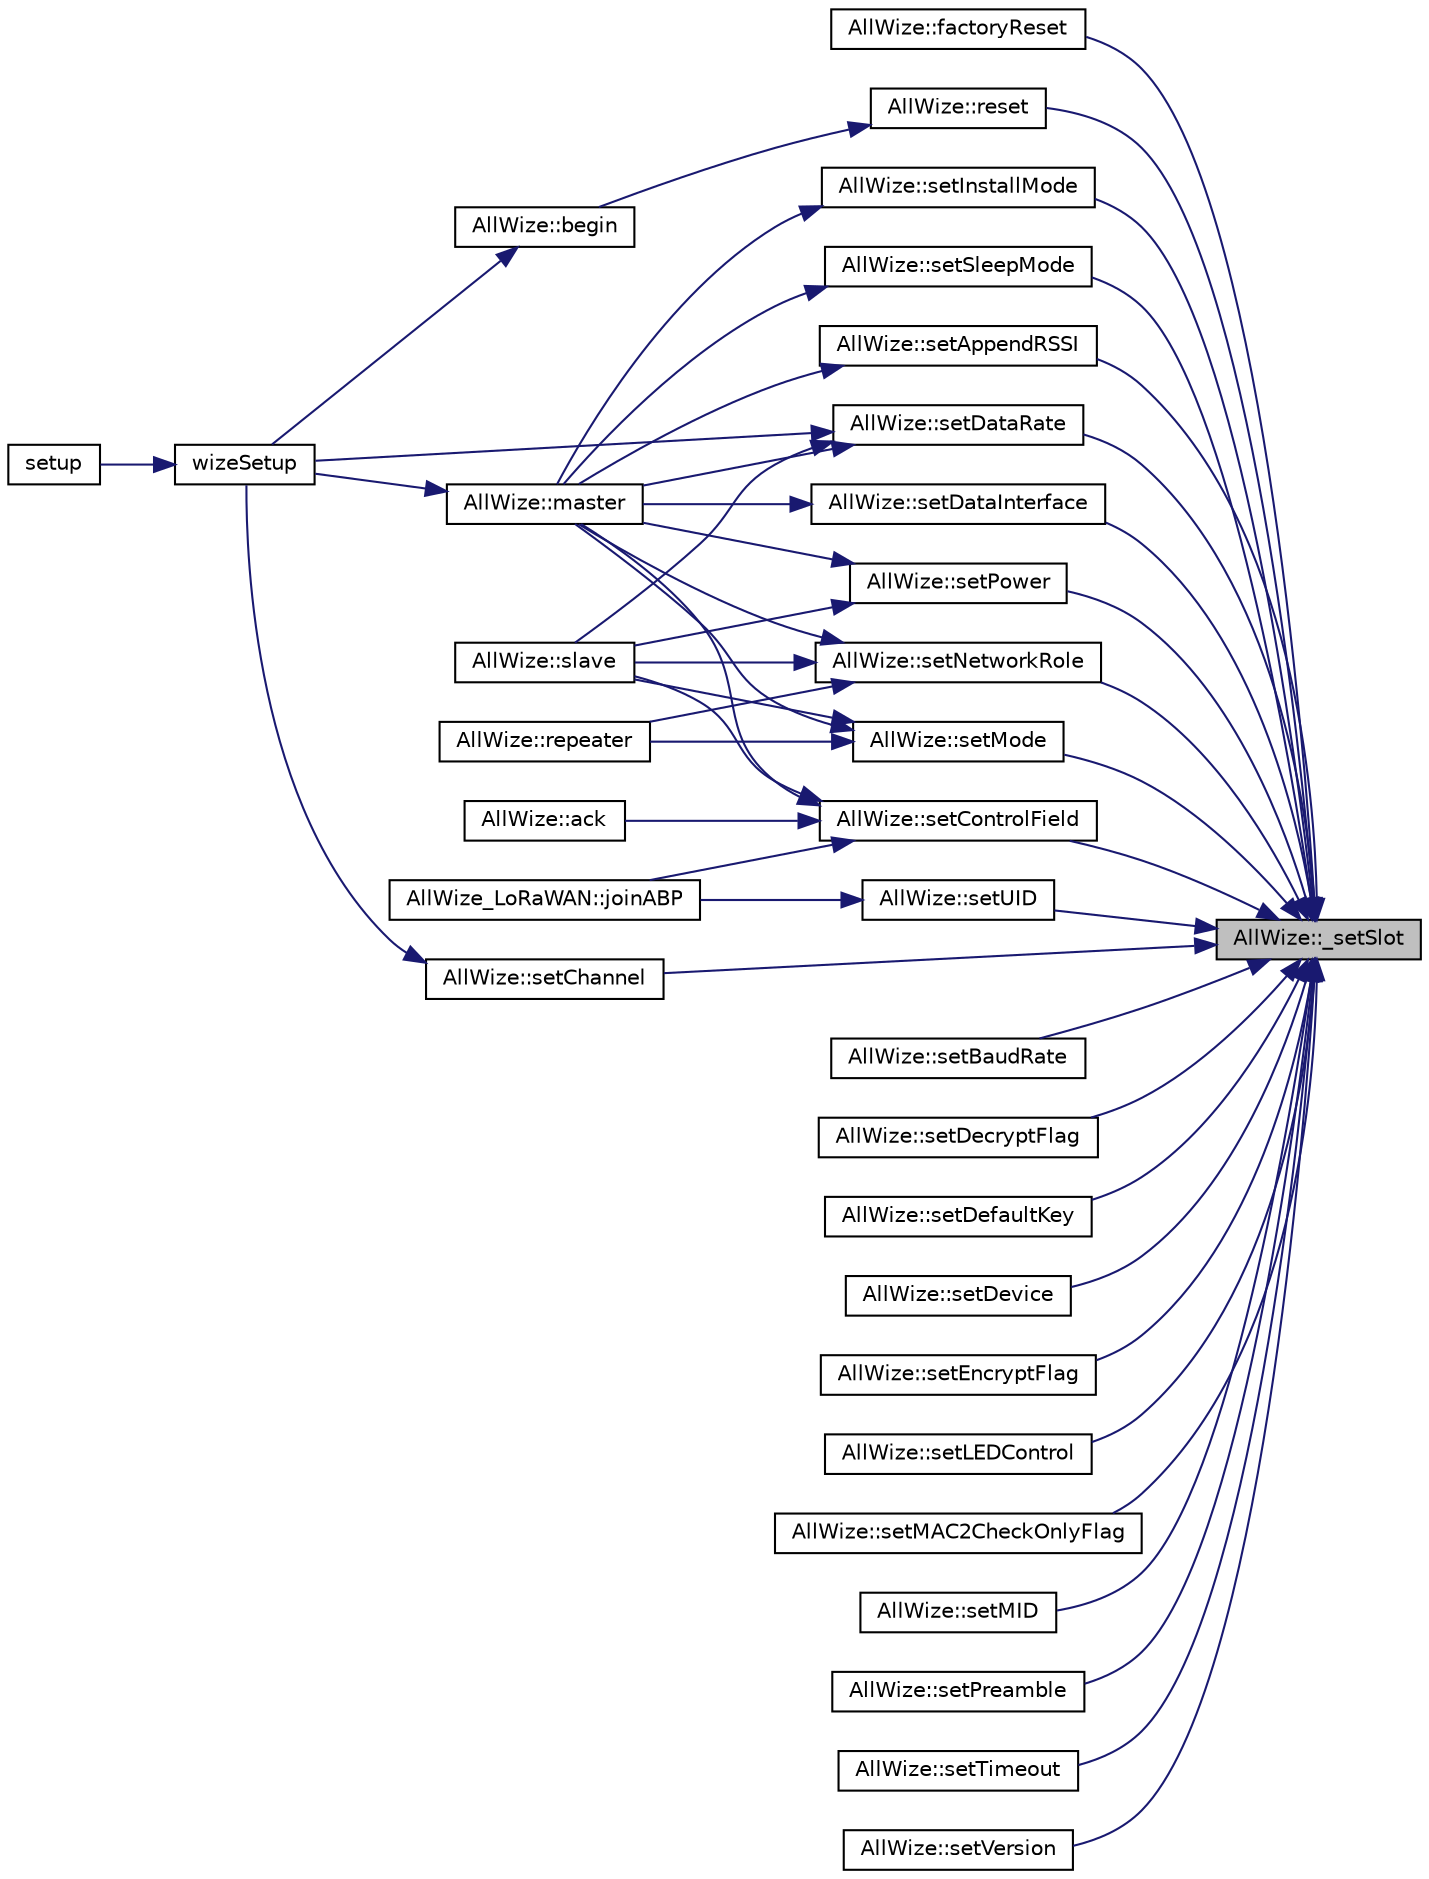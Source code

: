 digraph "AllWize::_setSlot"
{
 // LATEX_PDF_SIZE
  edge [fontname="Helvetica",fontsize="10",labelfontname="Helvetica",labelfontsize="10"];
  node [fontname="Helvetica",fontsize="10",shape=record];
  rankdir="RL";
  Node1 [label="AllWize::_setSlot",height=0.2,width=0.4,color="black", fillcolor="grey75", style="filled", fontcolor="black",tooltip="Sets non-volatile memory contents starting from given address."];
  Node1 -> Node2 [dir="back",color="midnightblue",fontsize="10",style="solid",fontname="Helvetica"];
  Node2 [label="AllWize::factoryReset",height=0.2,width=0.4,color="black", fillcolor="white", style="filled",URL="$classAllWize.html#a33273da3cd44bc21a930c6f572b902ba",tooltip="Resets the module to factory settings."];
  Node1 -> Node3 [dir="back",color="midnightblue",fontsize="10",style="solid",fontname="Helvetica"];
  Node3 [label="AllWize::reset",height=0.2,width=0.4,color="black", fillcolor="white", style="filled",URL="$classAllWize.html#a8ea0b58caedcde0af56ffc5547cb84a3",tooltip="Resets the radio module."];
  Node3 -> Node4 [dir="back",color="midnightblue",fontsize="10",style="solid",fontname="Helvetica"];
  Node4 [label="AllWize::begin",height=0.2,width=0.4,color="black", fillcolor="white", style="filled",URL="$classAllWize.html#a221a7145fd37d4c5fccb786a74d9ceaa",tooltip="Inits the module communications."];
  Node4 -> Node5 [dir="back",color="midnightblue",fontsize="10",style="solid",fontname="Helvetica"];
  Node5 [label="wizeSetup",height=0.2,width=0.4,color="black", fillcolor="white", style="filled",URL="$wize_8h.html#a6bd811aed13d28451110ad176dabf3c4",tooltip=" "];
  Node5 -> Node6 [dir="back",color="midnightblue",fontsize="10",style="solid",fontname="Helvetica"];
  Node6 [label="setup",height=0.2,width=0.4,color="black", fillcolor="white", style="filled",URL="$main_8cpp.html#a4fc01d736fe50cf5b977f755b675f11d",tooltip=" "];
  Node1 -> Node7 [dir="back",color="midnightblue",fontsize="10",style="solid",fontname="Helvetica"];
  Node7 [label="AllWize::setAppendRSSI",height=0.2,width=0.4,color="black", fillcolor="white", style="filled",URL="$classAllWize.html#aa32e17a16a67d8bcfea3fd62cbf1855e",tooltip="Sets the RSSI mode value."];
  Node7 -> Node8 [dir="back",color="midnightblue",fontsize="10",style="solid",fontname="Helvetica"];
  Node8 [label="AllWize::master",height=0.2,width=0.4,color="black", fillcolor="white", style="filled",URL="$classAllWize.html#a4bc5852f9e7b1b561d58824c9cdc25c9",tooltip="Sets the module in master mode."];
  Node8 -> Node5 [dir="back",color="midnightblue",fontsize="10",style="solid",fontname="Helvetica"];
  Node1 -> Node9 [dir="back",color="midnightblue",fontsize="10",style="solid",fontname="Helvetica"];
  Node9 [label="AllWize::setBaudRate",height=0.2,width=0.4,color="black", fillcolor="white", style="filled",URL="$classAllWize.html#aed088a11b03ac4ffd99036dec2591dfe",tooltip="Sets the UART baud rate, requires reset to take effect."];
  Node1 -> Node10 [dir="back",color="midnightblue",fontsize="10",style="solid",fontname="Helvetica"];
  Node10 [label="AllWize::setChannel",height=0.2,width=0.4,color="black", fillcolor="white", style="filled",URL="$classAllWize.html#a9923767d522f096380a594d7f4bbd828",tooltip="Sets the communications channel (for MBUS_MODE_R2 only)"];
  Node10 -> Node5 [dir="back",color="midnightblue",fontsize="10",style="solid",fontname="Helvetica"];
  Node1 -> Node11 [dir="back",color="midnightblue",fontsize="10",style="solid",fontname="Helvetica"];
  Node11 [label="AllWize::setControlField",height=0.2,width=0.4,color="black", fillcolor="white", style="filled",URL="$classAllWize.html#aedb6eec9766105625527f4895dffb8f3",tooltip="Sets the control field value."];
  Node11 -> Node12 [dir="back",color="midnightblue",fontsize="10",style="solid",fontname="Helvetica"];
  Node12 [label="AllWize::ack",height=0.2,width=0.4,color="black", fillcolor="white", style="filled",URL="$classAllWize.html#a4e471ab83ad5bb3b04d0f6361c636172",tooltip="Sends an ACK."];
  Node11 -> Node13 [dir="back",color="midnightblue",fontsize="10",style="solid",fontname="Helvetica"];
  Node13 [label="AllWize_LoRaWAN::joinABP",height=0.2,width=0.4,color="black", fillcolor="white", style="filled",URL="$classAllWize__LoRaWAN.html#a744997b05e64e223306d6a4b737d5d18",tooltip="Stores the application and network keys for ABP activation."];
  Node11 -> Node8 [dir="back",color="midnightblue",fontsize="10",style="solid",fontname="Helvetica"];
  Node11 -> Node14 [dir="back",color="midnightblue",fontsize="10",style="solid",fontname="Helvetica"];
  Node14 [label="AllWize::slave",height=0.2,width=0.4,color="black", fillcolor="white", style="filled",URL="$classAllWize.html#a04923626b08d628f4fa4ecef2f424f88",tooltip="Sets the module in slave mode."];
  Node1 -> Node15 [dir="back",color="midnightblue",fontsize="10",style="solid",fontname="Helvetica"];
  Node15 [label="AllWize::setDataInterface",height=0.2,width=0.4,color="black", fillcolor="white", style="filled",URL="$classAllWize.html#a17db48a22fa545462cb9c09a3266e13d",tooltip="Sets the data interface for receiving packets."];
  Node15 -> Node8 [dir="back",color="midnightblue",fontsize="10",style="solid",fontname="Helvetica"];
  Node1 -> Node16 [dir="back",color="midnightblue",fontsize="10",style="solid",fontname="Helvetica"];
  Node16 [label="AllWize::setDataRate",height=0.2,width=0.4,color="black", fillcolor="white", style="filled",URL="$classAllWize.html#a66458505e82e3105cd5b4357bf02e3e8",tooltip="Sets the data rate."];
  Node16 -> Node8 [dir="back",color="midnightblue",fontsize="10",style="solid",fontname="Helvetica"];
  Node16 -> Node14 [dir="back",color="midnightblue",fontsize="10",style="solid",fontname="Helvetica"];
  Node16 -> Node5 [dir="back",color="midnightblue",fontsize="10",style="solid",fontname="Helvetica"];
  Node1 -> Node17 [dir="back",color="midnightblue",fontsize="10",style="solid",fontname="Helvetica"];
  Node17 [label="AllWize::setDecryptFlag",height=0.2,width=0.4,color="black", fillcolor="white", style="filled",URL="$classAllWize.html#a8168552661cf74214e50d960d33c0308",tooltip="Sets the decrypt flag setting."];
  Node1 -> Node18 [dir="back",color="midnightblue",fontsize="10",style="solid",fontname="Helvetica"];
  Node18 [label="AllWize::setDefaultKey",height=0.2,width=0.4,color="black", fillcolor="white", style="filled",URL="$classAllWize.html#a972d9db80929b234f8eb63b5093b2d1d",tooltip="Sets the default encryption key."];
  Node1 -> Node19 [dir="back",color="midnightblue",fontsize="10",style="solid",fontname="Helvetica"];
  Node19 [label="AllWize::setDevice",height=0.2,width=0.4,color="black", fillcolor="white", style="filled",URL="$classAllWize.html#a51b6701b1cbe130f0ca8b11d7d564d80",tooltip="Sets the device type."];
  Node1 -> Node20 [dir="back",color="midnightblue",fontsize="10",style="solid",fontname="Helvetica"];
  Node20 [label="AllWize::setEncryptFlag",height=0.2,width=0.4,color="black", fillcolor="white", style="filled",URL="$classAllWize.html#acf4efed5e28aff4ad476b9258c842c99",tooltip="Sets the encrypt flag setting."];
  Node1 -> Node21 [dir="back",color="midnightblue",fontsize="10",style="solid",fontname="Helvetica"];
  Node21 [label="AllWize::setInstallMode",height=0.2,width=0.4,color="black", fillcolor="white", style="filled",URL="$classAllWize.html#ab4907595aa6aa98fd7144fd81ee92c71",tooltip="Sets the module in one of the available operations modes."];
  Node21 -> Node8 [dir="back",color="midnightblue",fontsize="10",style="solid",fontname="Helvetica"];
  Node1 -> Node22 [dir="back",color="midnightblue",fontsize="10",style="solid",fontname="Helvetica"];
  Node22 [label="AllWize::setLEDControl",height=0.2,width=0.4,color="black", fillcolor="white", style="filled",URL="$classAllWize.html#ae4a883aaf21420ea3c780dca07063ad5",tooltip="Sets the LED control."];
  Node1 -> Node23 [dir="back",color="midnightblue",fontsize="10",style="solid",fontname="Helvetica"];
  Node23 [label="AllWize::setMAC2CheckOnlyFlag",height=0.2,width=0.4,color="black", fillcolor="white", style="filled",URL="$classAllWize.html#a88a18ce680fbc4c819de3c0cd2a2e4bf",tooltip="Sets the MAC 2 Check Only flag setting."];
  Node1 -> Node24 [dir="back",color="midnightblue",fontsize="10",style="solid",fontname="Helvetica"];
  Node24 [label="AllWize::setMID",height=0.2,width=0.4,color="black", fillcolor="white", style="filled",URL="$classAllWize.html#a192b6add24fdc1eb1e81eec5faafe52a",tooltip="Sets the Manufacturer ID."];
  Node1 -> Node25 [dir="back",color="midnightblue",fontsize="10",style="solid",fontname="Helvetica"];
  Node25 [label="AllWize::setMode",height=0.2,width=0.4,color="black", fillcolor="white", style="filled",URL="$classAllWize.html#acfb7c6ac04ef8cefd4bc472bff2f1ee0",tooltip="Sets the module in one of the available MBus modes."];
  Node25 -> Node8 [dir="back",color="midnightblue",fontsize="10",style="solid",fontname="Helvetica"];
  Node25 -> Node26 [dir="back",color="midnightblue",fontsize="10",style="solid",fontname="Helvetica"];
  Node26 [label="AllWize::repeater",height=0.2,width=0.4,color="black", fillcolor="white", style="filled",URL="$classAllWize.html#a5c455d5592a76becb86dc80ecc60e318",tooltip="Sets the module in repeater mode."];
  Node25 -> Node14 [dir="back",color="midnightblue",fontsize="10",style="solid",fontname="Helvetica"];
  Node1 -> Node27 [dir="back",color="midnightblue",fontsize="10",style="solid",fontname="Helvetica"];
  Node27 [label="AllWize::setNetworkRole",height=0.2,width=0.4,color="black", fillcolor="white", style="filled",URL="$classAllWize.html#ae6b73decc8d7282c38a9437374ff26eb",tooltip="Sets the network role."];
  Node27 -> Node8 [dir="back",color="midnightblue",fontsize="10",style="solid",fontname="Helvetica"];
  Node27 -> Node26 [dir="back",color="midnightblue",fontsize="10",style="solid",fontname="Helvetica"];
  Node27 -> Node14 [dir="back",color="midnightblue",fontsize="10",style="solid",fontname="Helvetica"];
  Node1 -> Node28 [dir="back",color="midnightblue",fontsize="10",style="solid",fontname="Helvetica"];
  Node28 [label="AllWize::setPower",height=0.2,width=0.4,color="black", fillcolor="white", style="filled",URL="$classAllWize.html#a0982b5aa67cb6a8ef098b33cc9894004",tooltip="Sets the RF power."];
  Node28 -> Node8 [dir="back",color="midnightblue",fontsize="10",style="solid",fontname="Helvetica"];
  Node28 -> Node14 [dir="back",color="midnightblue",fontsize="10",style="solid",fontname="Helvetica"];
  Node1 -> Node29 [dir="back",color="midnightblue",fontsize="10",style="solid",fontname="Helvetica"];
  Node29 [label="AllWize::setPreamble",height=0.2,width=0.4,color="black", fillcolor="white", style="filled",URL="$classAllWize.html#ab0861d7eed244d6b769a32a8826528d4",tooltip="Sets the preamble length frame format."];
  Node1 -> Node30 [dir="back",color="midnightblue",fontsize="10",style="solid",fontname="Helvetica"];
  Node30 [label="AllWize::setSleepMode",height=0.2,width=0.4,color="black", fillcolor="white", style="filled",URL="$classAllWize.html#acfb61dcd3146e1c21fab1338651359a5",tooltip="Sets the sleep mode."];
  Node30 -> Node8 [dir="back",color="midnightblue",fontsize="10",style="solid",fontname="Helvetica"];
  Node1 -> Node31 [dir="back",color="midnightblue",fontsize="10",style="solid",fontname="Helvetica"];
  Node31 [label="AllWize::setTimeout",height=0.2,width=0.4,color="black", fillcolor="white", style="filled",URL="$classAllWize.html#a44de6f0839d57eb6d9b3199509a9ae03",tooltip="Sets the buffer timeout (also used for auto sleep modes)"];
  Node1 -> Node32 [dir="back",color="midnightblue",fontsize="10",style="solid",fontname="Helvetica"];
  Node32 [label="AllWize::setUID",height=0.2,width=0.4,color="black", fillcolor="white", style="filled",URL="$classAllWize.html#a085442c11746e6a49eedf5d600636bae",tooltip="Saved the UID into the module memory."];
  Node32 -> Node13 [dir="back",color="midnightblue",fontsize="10",style="solid",fontname="Helvetica"];
  Node1 -> Node33 [dir="back",color="midnightblue",fontsize="10",style="solid",fontname="Helvetica"];
  Node33 [label="AllWize::setVersion",height=0.2,width=0.4,color="black", fillcolor="white", style="filled",URL="$classAllWize.html#aff7a296180b8c288c9b2c954c5c95fc7",tooltip="Sets the device version."];
}

